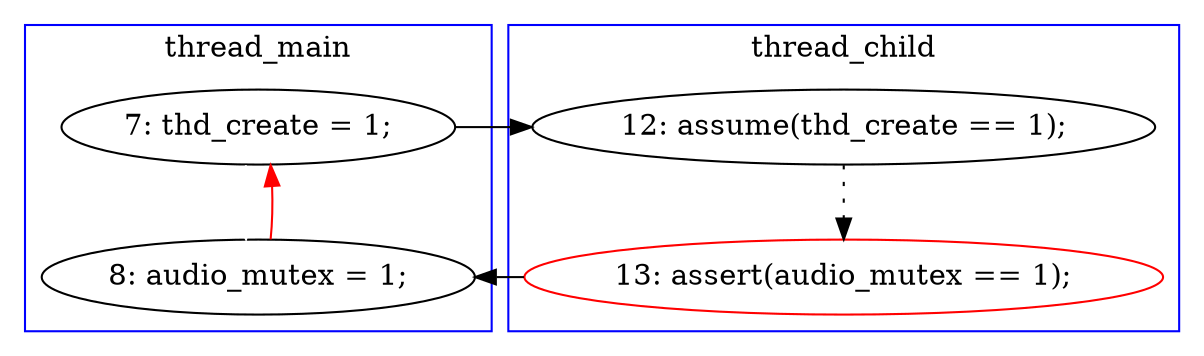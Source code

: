 digraph Counterexample {
	9 -> 5 [color = red, style = solid, constraint = false]
	7 -> 8 [color = black, style = dotted]
	8 -> 9 [color = black, style = solid, constraint = false]
	5 -> 7 [color = black, style = solid, constraint = false]
	5 -> 9 [color = white, style = solid]
	subgraph cluster2 {
		label = thread_child
		color = blue
		8  [label = "13: assert(audio_mutex == 1);", color = red]
		7  [label = "12: assume(thd_create == 1);"]
	}
	subgraph cluster1 {
		label = thread_main
		color = blue
		9  [label = "8: audio_mutex = 1;"]
		5  [label = "7: thd_create = 1;"]
	}
}